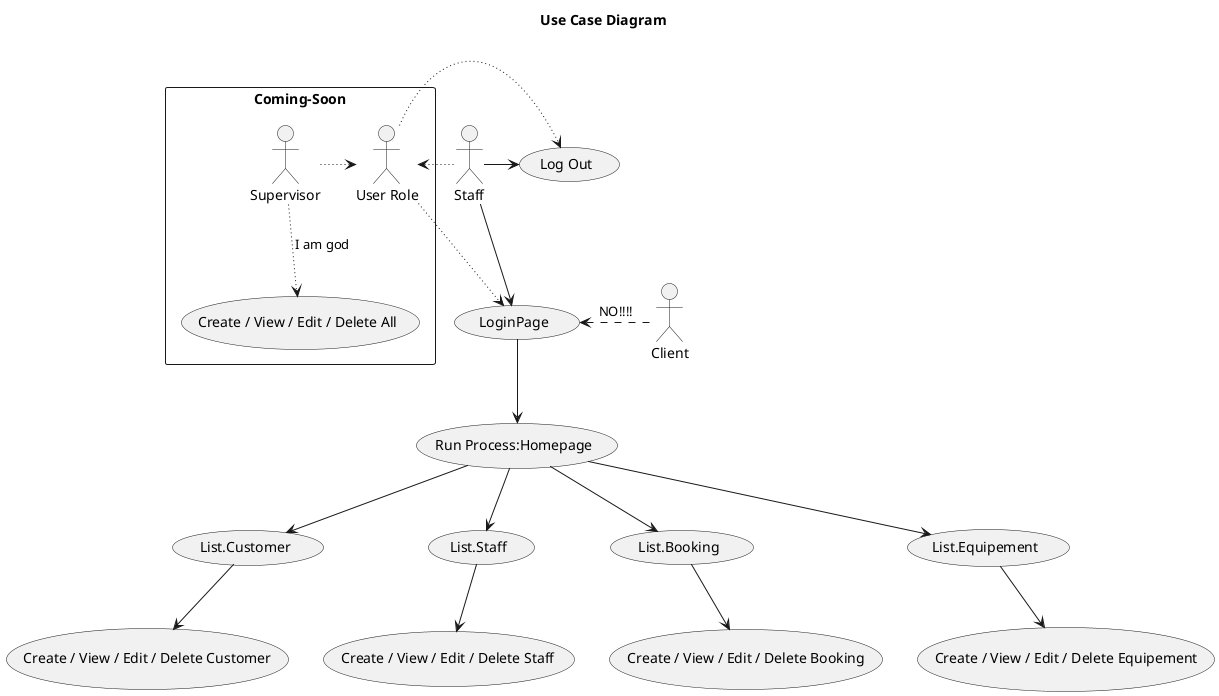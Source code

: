 @startuml


title Use Case Diagram 


rectangle Coming-Soon {
    :Supervisor:
    usecase (Create / View / Edit / Delete All) as CVEDA
    :User Role: as User
}


:Staff:
:Client:


(LoginPage)
(Run Process:Homepage) as (Proc1)
usecase (List.Customer) as (Proc2)
usecase (List.Staff) as (Proc3)
usecase (List.Booking) as (Proc4)
usecase (List.Equipement) as (Proc5)
usecase (Log Out) as UC4
usecase (Create / View / Edit / Delete Staff) as CVEDS
usecase (Create / View / Edit / Delete Customer) as CVEDC
usecase (Create / View / Edit / Delete Booking) as CVEDB
usecase (Create / View / Edit / Delete Equipement) as CVEDE


Client .left.> (LoginPage) : NO!!!!
Supervisor ~~> (CVEDA): I am god
User <~ Supervisor
Staff ~> User
User ~~> (LoginPage)
User ~> (UC4)
Staff -> (UC4)
Staff --> (LoginPage)
(LoginPage) --> (Proc1)
(Proc1) --> (Proc2)
(Proc1) --> (Proc3)
(Proc1) --> (Proc4)
(Proc1) --> (Proc5)
(Proc2) -d-> (CVEDC)
(Proc3) -d-> (CVEDS)
(Proc4) -d-> (CVEDB)
(Proc5) -d-> (CVEDE)




@enduml